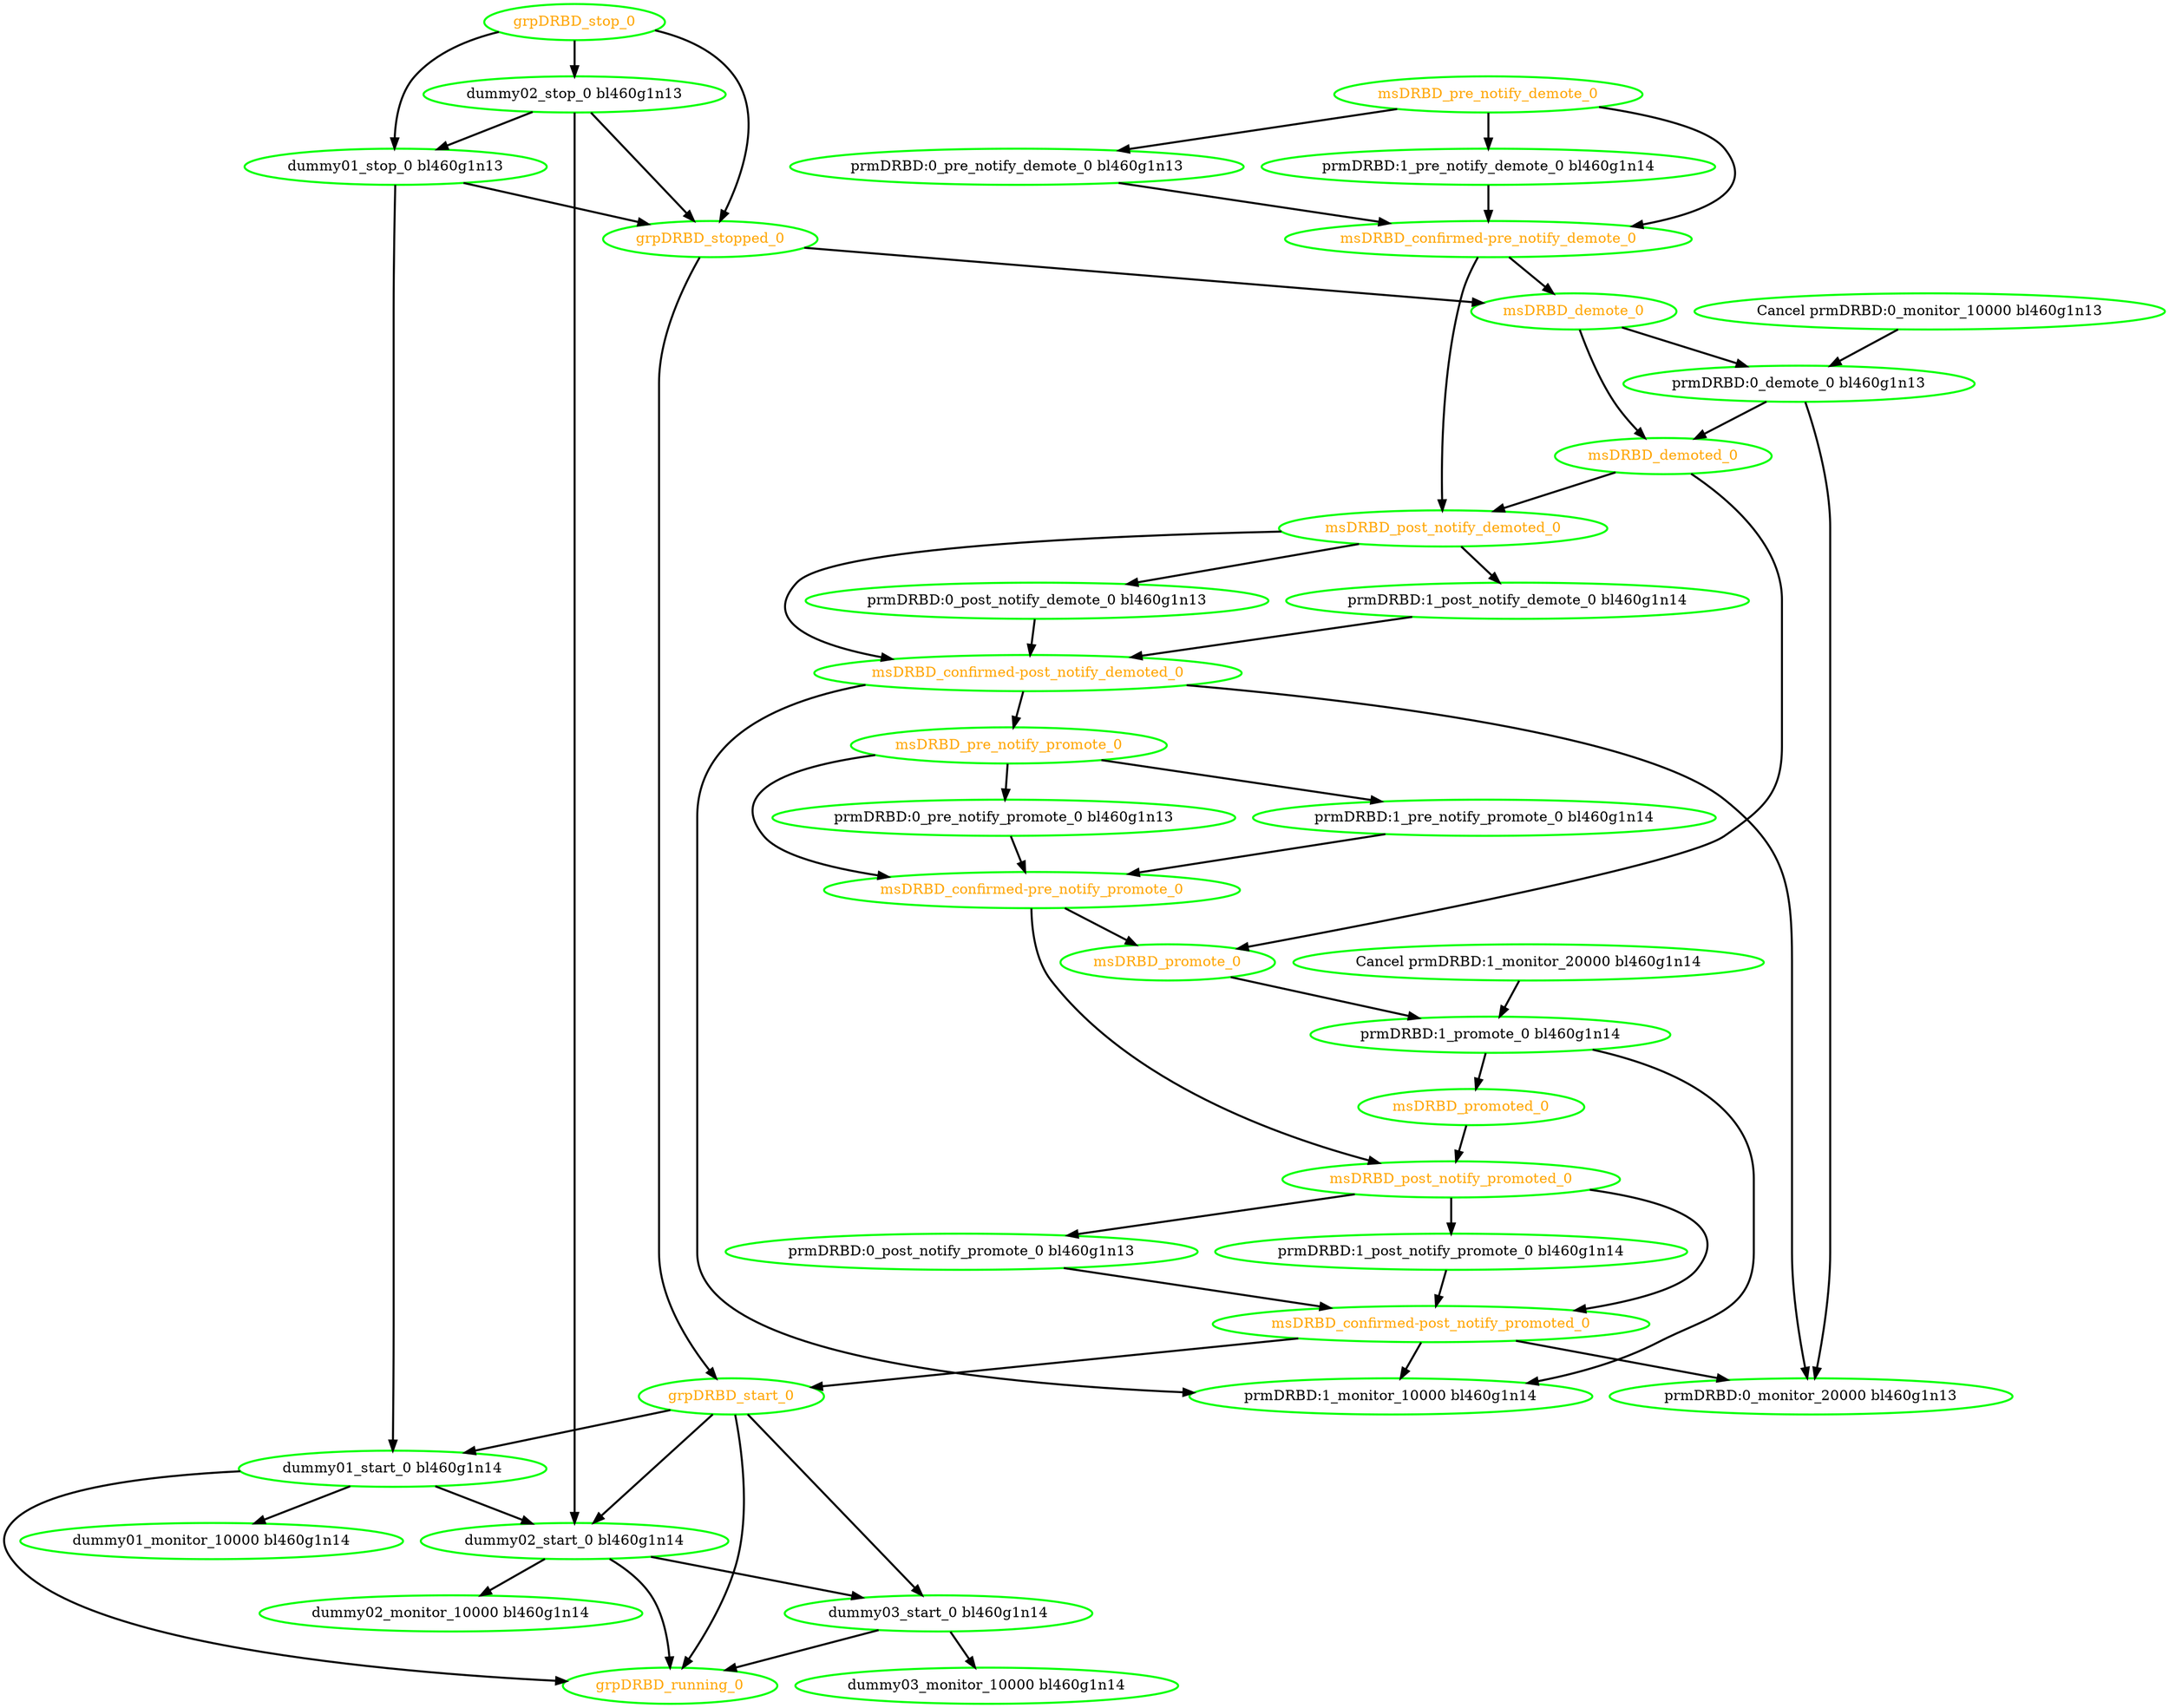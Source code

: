 digraph "g" {
"Cancel prmDRBD:0_monitor_10000 bl460g1n13" -> "prmDRBD:0_demote_0 bl460g1n13" [ style = bold]
"Cancel prmDRBD:0_monitor_10000 bl460g1n13" [ style=bold color="green" fontcolor="black"]
"Cancel prmDRBD:1_monitor_20000 bl460g1n14" -> "prmDRBD:1_promote_0 bl460g1n14" [ style = bold]
"Cancel prmDRBD:1_monitor_20000 bl460g1n14" [ style=bold color="green" fontcolor="black"]
"dummy01_monitor_10000 bl460g1n14" [ style=bold color="green" fontcolor="black"]
"dummy01_start_0 bl460g1n14" -> "dummy01_monitor_10000 bl460g1n14" [ style = bold]
"dummy01_start_0 bl460g1n14" -> "dummy02_start_0 bl460g1n14" [ style = bold]
"dummy01_start_0 bl460g1n14" -> "grpDRBD_running_0" [ style = bold]
"dummy01_start_0 bl460g1n14" [ style=bold color="green" fontcolor="black"]
"dummy01_stop_0 bl460g1n13" -> "dummy01_start_0 bl460g1n14" [ style = bold]
"dummy01_stop_0 bl460g1n13" -> "grpDRBD_stopped_0" [ style = bold]
"dummy01_stop_0 bl460g1n13" [ style=bold color="green" fontcolor="black"]
"dummy02_monitor_10000 bl460g1n14" [ style=bold color="green" fontcolor="black"]
"dummy02_start_0 bl460g1n14" -> "dummy02_monitor_10000 bl460g1n14" [ style = bold]
"dummy02_start_0 bl460g1n14" -> "dummy03_start_0 bl460g1n14" [ style = bold]
"dummy02_start_0 bl460g1n14" -> "grpDRBD_running_0" [ style = bold]
"dummy02_start_0 bl460g1n14" [ style=bold color="green" fontcolor="black"]
"dummy02_stop_0 bl460g1n13" -> "dummy01_stop_0 bl460g1n13" [ style = bold]
"dummy02_stop_0 bl460g1n13" -> "dummy02_start_0 bl460g1n14" [ style = bold]
"dummy02_stop_0 bl460g1n13" -> "grpDRBD_stopped_0" [ style = bold]
"dummy02_stop_0 bl460g1n13" [ style=bold color="green" fontcolor="black"]
"dummy03_monitor_10000 bl460g1n14" [ style=bold color="green" fontcolor="black"]
"dummy03_start_0 bl460g1n14" -> "dummy03_monitor_10000 bl460g1n14" [ style = bold]
"dummy03_start_0 bl460g1n14" -> "grpDRBD_running_0" [ style = bold]
"dummy03_start_0 bl460g1n14" [ style=bold color="green" fontcolor="black"]
"grpDRBD_running_0" [ style=bold color="green" fontcolor="orange"]
"grpDRBD_start_0" -> "dummy01_start_0 bl460g1n14" [ style = bold]
"grpDRBD_start_0" -> "dummy02_start_0 bl460g1n14" [ style = bold]
"grpDRBD_start_0" -> "dummy03_start_0 bl460g1n14" [ style = bold]
"grpDRBD_start_0" -> "grpDRBD_running_0" [ style = bold]
"grpDRBD_start_0" [ style=bold color="green" fontcolor="orange"]
"grpDRBD_stop_0" -> "dummy01_stop_0 bl460g1n13" [ style = bold]
"grpDRBD_stop_0" -> "dummy02_stop_0 bl460g1n13" [ style = bold]
"grpDRBD_stop_0" -> "grpDRBD_stopped_0" [ style = bold]
"grpDRBD_stop_0" [ style=bold color="green" fontcolor="orange"]
"grpDRBD_stopped_0" -> "grpDRBD_start_0" [ style = bold]
"grpDRBD_stopped_0" -> "msDRBD_demote_0" [ style = bold]
"grpDRBD_stopped_0" [ style=bold color="green" fontcolor="orange"]
"msDRBD_confirmed-post_notify_demoted_0" -> "msDRBD_pre_notify_promote_0" [ style = bold]
"msDRBD_confirmed-post_notify_demoted_0" -> "prmDRBD:0_monitor_20000 bl460g1n13" [ style = bold]
"msDRBD_confirmed-post_notify_demoted_0" -> "prmDRBD:1_monitor_10000 bl460g1n14" [ style = bold]
"msDRBD_confirmed-post_notify_demoted_0" [ style=bold color="green" fontcolor="orange"]
"msDRBD_confirmed-post_notify_promoted_0" -> "grpDRBD_start_0" [ style = bold]
"msDRBD_confirmed-post_notify_promoted_0" -> "prmDRBD:0_monitor_20000 bl460g1n13" [ style = bold]
"msDRBD_confirmed-post_notify_promoted_0" -> "prmDRBD:1_monitor_10000 bl460g1n14" [ style = bold]
"msDRBD_confirmed-post_notify_promoted_0" [ style=bold color="green" fontcolor="orange"]
"msDRBD_confirmed-pre_notify_demote_0" -> "msDRBD_demote_0" [ style = bold]
"msDRBD_confirmed-pre_notify_demote_0" -> "msDRBD_post_notify_demoted_0" [ style = bold]
"msDRBD_confirmed-pre_notify_demote_0" [ style=bold color="green" fontcolor="orange"]
"msDRBD_confirmed-pre_notify_promote_0" -> "msDRBD_post_notify_promoted_0" [ style = bold]
"msDRBD_confirmed-pre_notify_promote_0" -> "msDRBD_promote_0" [ style = bold]
"msDRBD_confirmed-pre_notify_promote_0" [ style=bold color="green" fontcolor="orange"]
"msDRBD_demote_0" -> "msDRBD_demoted_0" [ style = bold]
"msDRBD_demote_0" -> "prmDRBD:0_demote_0 bl460g1n13" [ style = bold]
"msDRBD_demote_0" [ style=bold color="green" fontcolor="orange"]
"msDRBD_demoted_0" -> "msDRBD_post_notify_demoted_0" [ style = bold]
"msDRBD_demoted_0" -> "msDRBD_promote_0" [ style = bold]
"msDRBD_demoted_0" [ style=bold color="green" fontcolor="orange"]
"msDRBD_post_notify_demoted_0" -> "msDRBD_confirmed-post_notify_demoted_0" [ style = bold]
"msDRBD_post_notify_demoted_0" -> "prmDRBD:0_post_notify_demote_0 bl460g1n13" [ style = bold]
"msDRBD_post_notify_demoted_0" -> "prmDRBD:1_post_notify_demote_0 bl460g1n14" [ style = bold]
"msDRBD_post_notify_demoted_0" [ style=bold color="green" fontcolor="orange"]
"msDRBD_post_notify_promoted_0" -> "msDRBD_confirmed-post_notify_promoted_0" [ style = bold]
"msDRBD_post_notify_promoted_0" -> "prmDRBD:0_post_notify_promote_0 bl460g1n13" [ style = bold]
"msDRBD_post_notify_promoted_0" -> "prmDRBD:1_post_notify_promote_0 bl460g1n14" [ style = bold]
"msDRBD_post_notify_promoted_0" [ style=bold color="green" fontcolor="orange"]
"msDRBD_pre_notify_demote_0" -> "msDRBD_confirmed-pre_notify_demote_0" [ style = bold]
"msDRBD_pre_notify_demote_0" -> "prmDRBD:0_pre_notify_demote_0 bl460g1n13" [ style = bold]
"msDRBD_pre_notify_demote_0" -> "prmDRBD:1_pre_notify_demote_0 bl460g1n14" [ style = bold]
"msDRBD_pre_notify_demote_0" [ style=bold color="green" fontcolor="orange"]
"msDRBD_pre_notify_promote_0" -> "msDRBD_confirmed-pre_notify_promote_0" [ style = bold]
"msDRBD_pre_notify_promote_0" -> "prmDRBD:0_pre_notify_promote_0 bl460g1n13" [ style = bold]
"msDRBD_pre_notify_promote_0" -> "prmDRBD:1_pre_notify_promote_0 bl460g1n14" [ style = bold]
"msDRBD_pre_notify_promote_0" [ style=bold color="green" fontcolor="orange"]
"msDRBD_promote_0" -> "prmDRBD:1_promote_0 bl460g1n14" [ style = bold]
"msDRBD_promote_0" [ style=bold color="green" fontcolor="orange"]
"msDRBD_promoted_0" -> "msDRBD_post_notify_promoted_0" [ style = bold]
"msDRBD_promoted_0" [ style=bold color="green" fontcolor="orange"]
"prmDRBD:0_demote_0 bl460g1n13" -> "msDRBD_demoted_0" [ style = bold]
"prmDRBD:0_demote_0 bl460g1n13" -> "prmDRBD:0_monitor_20000 bl460g1n13" [ style = bold]
"prmDRBD:0_demote_0 bl460g1n13" [ style=bold color="green" fontcolor="black"]
"prmDRBD:0_monitor_20000 bl460g1n13" [ style=bold color="green" fontcolor="black"]
"prmDRBD:0_post_notify_demote_0 bl460g1n13" -> "msDRBD_confirmed-post_notify_demoted_0" [ style = bold]
"prmDRBD:0_post_notify_demote_0 bl460g1n13" [ style=bold color="green" fontcolor="black"]
"prmDRBD:0_post_notify_promote_0 bl460g1n13" -> "msDRBD_confirmed-post_notify_promoted_0" [ style = bold]
"prmDRBD:0_post_notify_promote_0 bl460g1n13" [ style=bold color="green" fontcolor="black"]
"prmDRBD:0_pre_notify_demote_0 bl460g1n13" -> "msDRBD_confirmed-pre_notify_demote_0" [ style = bold]
"prmDRBD:0_pre_notify_demote_0 bl460g1n13" [ style=bold color="green" fontcolor="black"]
"prmDRBD:0_pre_notify_promote_0 bl460g1n13" -> "msDRBD_confirmed-pre_notify_promote_0" [ style = bold]
"prmDRBD:0_pre_notify_promote_0 bl460g1n13" [ style=bold color="green" fontcolor="black"]
"prmDRBD:1_monitor_10000 bl460g1n14" [ style=bold color="green" fontcolor="black"]
"prmDRBD:1_post_notify_demote_0 bl460g1n14" -> "msDRBD_confirmed-post_notify_demoted_0" [ style = bold]
"prmDRBD:1_post_notify_demote_0 bl460g1n14" [ style=bold color="green" fontcolor="black"]
"prmDRBD:1_post_notify_promote_0 bl460g1n14" -> "msDRBD_confirmed-post_notify_promoted_0" [ style = bold]
"prmDRBD:1_post_notify_promote_0 bl460g1n14" [ style=bold color="green" fontcolor="black"]
"prmDRBD:1_pre_notify_demote_0 bl460g1n14" -> "msDRBD_confirmed-pre_notify_demote_0" [ style = bold]
"prmDRBD:1_pre_notify_demote_0 bl460g1n14" [ style=bold color="green" fontcolor="black"]
"prmDRBD:1_pre_notify_promote_0 bl460g1n14" -> "msDRBD_confirmed-pre_notify_promote_0" [ style = bold]
"prmDRBD:1_pre_notify_promote_0 bl460g1n14" [ style=bold color="green" fontcolor="black"]
"prmDRBD:1_promote_0 bl460g1n14" -> "msDRBD_promoted_0" [ style = bold]
"prmDRBD:1_promote_0 bl460g1n14" -> "prmDRBD:1_monitor_10000 bl460g1n14" [ style = bold]
"prmDRBD:1_promote_0 bl460g1n14" [ style=bold color="green" fontcolor="black"]
}
